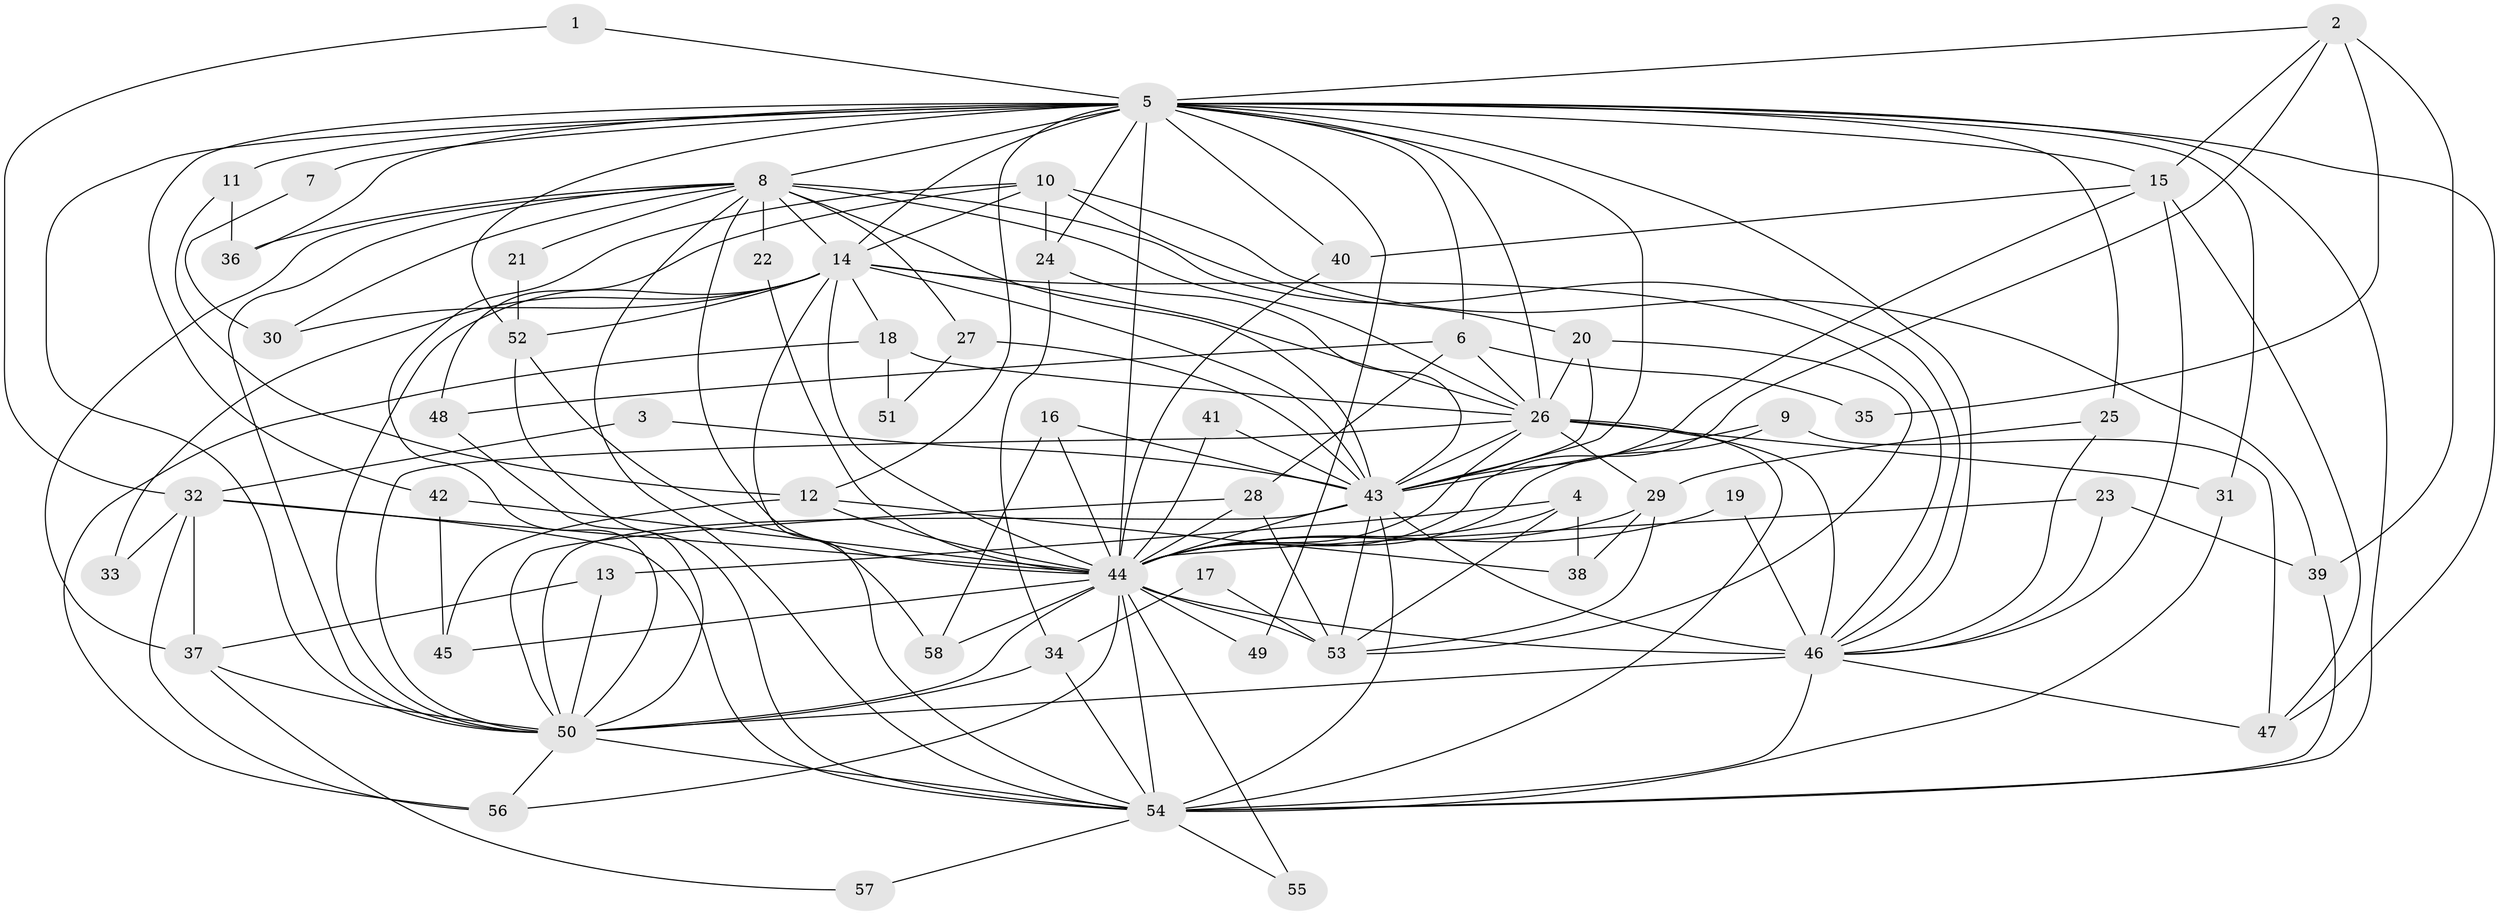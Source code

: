 // original degree distribution, {21: 0.008620689655172414, 16: 0.008620689655172414, 23: 0.008620689655172414, 18: 0.017241379310344827, 20: 0.008620689655172414, 27: 0.008620689655172414, 17: 0.008620689655172414, 24: 0.008620689655172414, 30: 0.008620689655172414, 5: 0.05172413793103448, 6: 0.034482758620689655, 3: 0.14655172413793102, 9: 0.008620689655172414, 4: 0.10344827586206896, 2: 0.5603448275862069, 8: 0.008620689655172414}
// Generated by graph-tools (version 1.1) at 2025/01/03/09/25 03:01:20]
// undirected, 58 vertices, 160 edges
graph export_dot {
graph [start="1"]
  node [color=gray90,style=filled];
  1;
  2;
  3;
  4;
  5;
  6;
  7;
  8;
  9;
  10;
  11;
  12;
  13;
  14;
  15;
  16;
  17;
  18;
  19;
  20;
  21;
  22;
  23;
  24;
  25;
  26;
  27;
  28;
  29;
  30;
  31;
  32;
  33;
  34;
  35;
  36;
  37;
  38;
  39;
  40;
  41;
  42;
  43;
  44;
  45;
  46;
  47;
  48;
  49;
  50;
  51;
  52;
  53;
  54;
  55;
  56;
  57;
  58;
  1 -- 5 [weight=1.0];
  1 -- 32 [weight=1.0];
  2 -- 5 [weight=1.0];
  2 -- 15 [weight=1.0];
  2 -- 35 [weight=1.0];
  2 -- 39 [weight=1.0];
  2 -- 44 [weight=1.0];
  3 -- 32 [weight=1.0];
  3 -- 43 [weight=1.0];
  4 -- 13 [weight=1.0];
  4 -- 38 [weight=1.0];
  4 -- 44 [weight=1.0];
  4 -- 53 [weight=1.0];
  5 -- 6 [weight=1.0];
  5 -- 7 [weight=1.0];
  5 -- 8 [weight=1.0];
  5 -- 11 [weight=2.0];
  5 -- 12 [weight=1.0];
  5 -- 14 [weight=1.0];
  5 -- 15 [weight=1.0];
  5 -- 24 [weight=1.0];
  5 -- 25 [weight=1.0];
  5 -- 26 [weight=1.0];
  5 -- 31 [weight=1.0];
  5 -- 36 [weight=1.0];
  5 -- 40 [weight=2.0];
  5 -- 42 [weight=1.0];
  5 -- 43 [weight=1.0];
  5 -- 44 [weight=4.0];
  5 -- 46 [weight=1.0];
  5 -- 47 [weight=1.0];
  5 -- 49 [weight=1.0];
  5 -- 50 [weight=1.0];
  5 -- 52 [weight=2.0];
  5 -- 54 [weight=1.0];
  6 -- 26 [weight=1.0];
  6 -- 28 [weight=1.0];
  6 -- 35 [weight=1.0];
  6 -- 48 [weight=1.0];
  7 -- 30 [weight=1.0];
  8 -- 14 [weight=2.0];
  8 -- 21 [weight=1.0];
  8 -- 22 [weight=1.0];
  8 -- 26 [weight=1.0];
  8 -- 27 [weight=2.0];
  8 -- 30 [weight=1.0];
  8 -- 36 [weight=1.0];
  8 -- 37 [weight=1.0];
  8 -- 43 [weight=1.0];
  8 -- 44 [weight=2.0];
  8 -- 46 [weight=1.0];
  8 -- 50 [weight=1.0];
  8 -- 54 [weight=1.0];
  9 -- 43 [weight=1.0];
  9 -- 44 [weight=1.0];
  9 -- 47 [weight=1.0];
  10 -- 14 [weight=1.0];
  10 -- 20 [weight=1.0];
  10 -- 24 [weight=1.0];
  10 -- 39 [weight=1.0];
  10 -- 48 [weight=1.0];
  10 -- 50 [weight=1.0];
  11 -- 12 [weight=1.0];
  11 -- 36 [weight=1.0];
  12 -- 38 [weight=1.0];
  12 -- 44 [weight=2.0];
  12 -- 45 [weight=1.0];
  13 -- 37 [weight=1.0];
  13 -- 50 [weight=1.0];
  14 -- 18 [weight=1.0];
  14 -- 26 [weight=1.0];
  14 -- 30 [weight=1.0];
  14 -- 33 [weight=1.0];
  14 -- 43 [weight=2.0];
  14 -- 44 [weight=2.0];
  14 -- 46 [weight=2.0];
  14 -- 50 [weight=1.0];
  14 -- 52 [weight=1.0];
  14 -- 54 [weight=1.0];
  15 -- 40 [weight=1.0];
  15 -- 43 [weight=1.0];
  15 -- 46 [weight=1.0];
  15 -- 47 [weight=1.0];
  16 -- 43 [weight=1.0];
  16 -- 44 [weight=2.0];
  16 -- 58 [weight=1.0];
  17 -- 34 [weight=1.0];
  17 -- 53 [weight=1.0];
  18 -- 26 [weight=1.0];
  18 -- 51 [weight=1.0];
  18 -- 56 [weight=1.0];
  19 -- 44 [weight=2.0];
  19 -- 46 [weight=1.0];
  20 -- 26 [weight=1.0];
  20 -- 43 [weight=1.0];
  20 -- 53 [weight=1.0];
  21 -- 52 [weight=1.0];
  22 -- 44 [weight=1.0];
  23 -- 39 [weight=1.0];
  23 -- 44 [weight=1.0];
  23 -- 46 [weight=1.0];
  24 -- 34 [weight=1.0];
  24 -- 43 [weight=1.0];
  25 -- 29 [weight=1.0];
  25 -- 46 [weight=1.0];
  26 -- 29 [weight=1.0];
  26 -- 31 [weight=1.0];
  26 -- 43 [weight=2.0];
  26 -- 44 [weight=2.0];
  26 -- 46 [weight=2.0];
  26 -- 50 [weight=1.0];
  26 -- 54 [weight=1.0];
  27 -- 43 [weight=2.0];
  27 -- 51 [weight=1.0];
  28 -- 44 [weight=1.0];
  28 -- 50 [weight=1.0];
  28 -- 53 [weight=1.0];
  29 -- 38 [weight=1.0];
  29 -- 44 [weight=1.0];
  29 -- 53 [weight=1.0];
  31 -- 54 [weight=1.0];
  32 -- 33 [weight=1.0];
  32 -- 37 [weight=1.0];
  32 -- 44 [weight=3.0];
  32 -- 54 [weight=1.0];
  32 -- 56 [weight=1.0];
  34 -- 50 [weight=1.0];
  34 -- 54 [weight=2.0];
  37 -- 50 [weight=2.0];
  37 -- 57 [weight=1.0];
  39 -- 54 [weight=1.0];
  40 -- 44 [weight=1.0];
  41 -- 43 [weight=1.0];
  41 -- 44 [weight=1.0];
  42 -- 44 [weight=2.0];
  42 -- 45 [weight=1.0];
  43 -- 44 [weight=2.0];
  43 -- 46 [weight=2.0];
  43 -- 50 [weight=1.0];
  43 -- 53 [weight=2.0];
  43 -- 54 [weight=2.0];
  44 -- 45 [weight=1.0];
  44 -- 46 [weight=5.0];
  44 -- 49 [weight=1.0];
  44 -- 50 [weight=3.0];
  44 -- 53 [weight=1.0];
  44 -- 54 [weight=2.0];
  44 -- 55 [weight=1.0];
  44 -- 56 [weight=1.0];
  44 -- 58 [weight=1.0];
  46 -- 47 [weight=1.0];
  46 -- 50 [weight=1.0];
  46 -- 54 [weight=2.0];
  48 -- 50 [weight=1.0];
  50 -- 54 [weight=1.0];
  50 -- 56 [weight=1.0];
  52 -- 54 [weight=2.0];
  52 -- 58 [weight=1.0];
  54 -- 55 [weight=1.0];
  54 -- 57 [weight=1.0];
}
